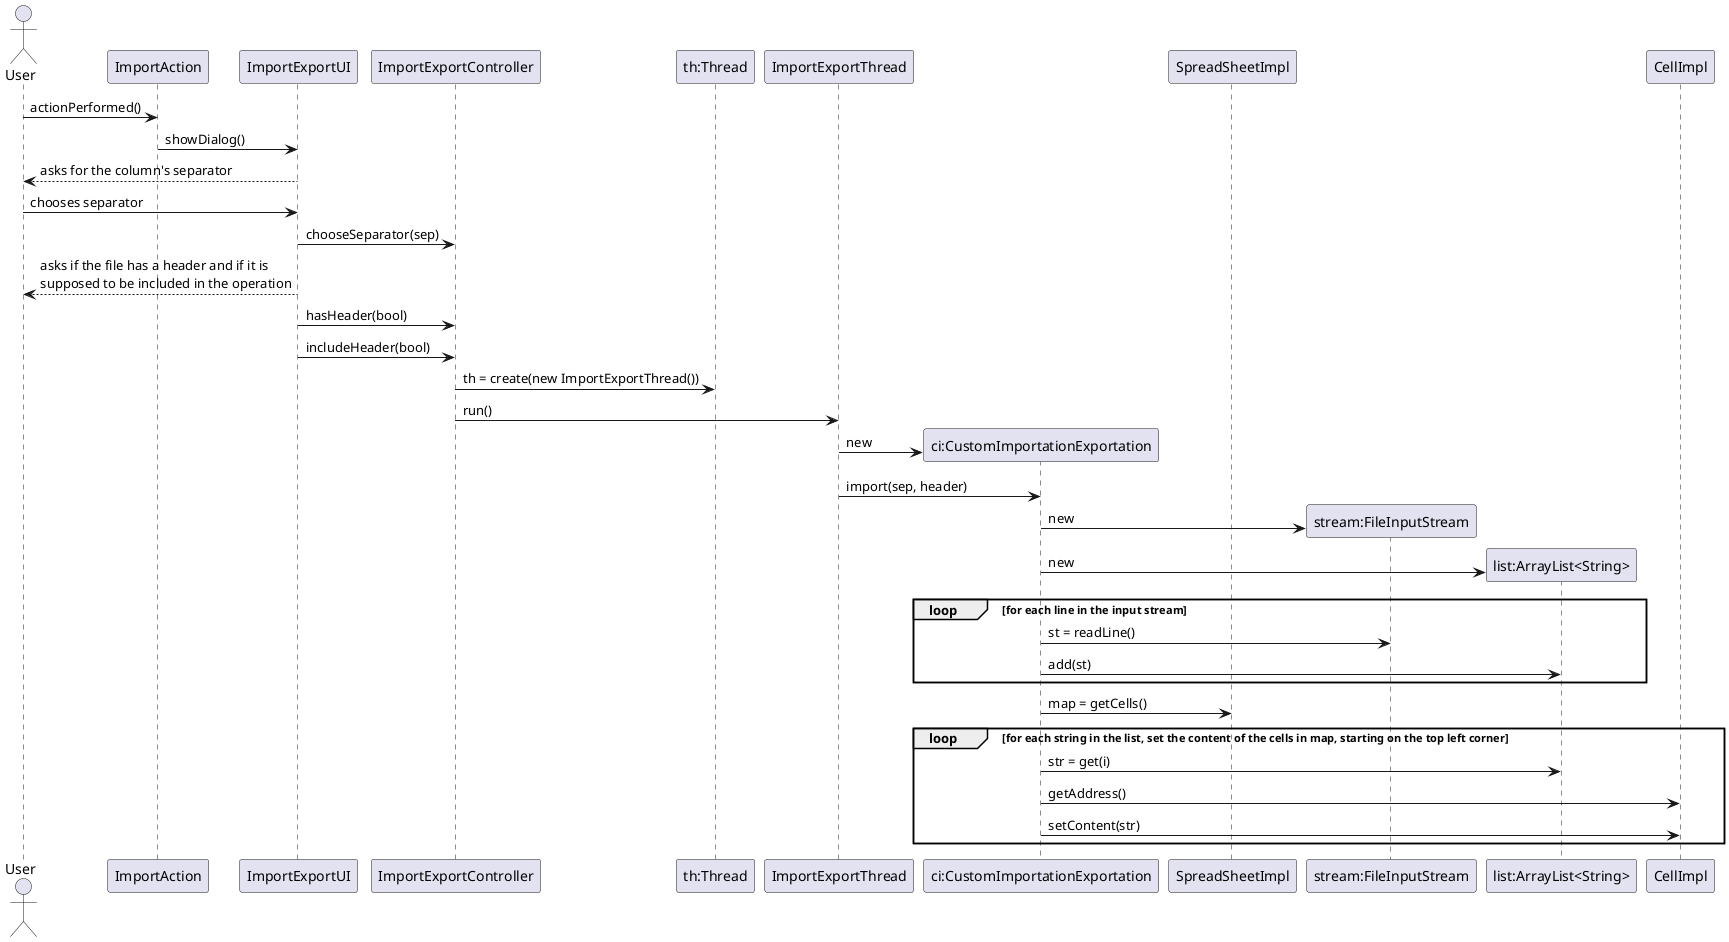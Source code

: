 @startuml doc-files/import_from_text_file_ipc04_01.png
 actor User
 participant "ImportAction" as iea
 participant "ImportExportUI" as ui
 participant "ImportExportController" as ctrl
 participant "th:Thread" as th
 participant "ImportExportThread" as thr
 participant "ci:CustomImportationExportation" as cie
 participant "SpreadSheetImpl" as ssi
 participant "stream:FileInputStream" as fis
 participant "list:ArrayList<String>" as list

User -> iea : actionPerformed()
iea -> ui : showDialog()
User <-- ui : asks for the column's separator
User -> ui : chooses separator
ui -> ctrl : chooseSeparator(sep)
User <-- ui : asks if the file has a header and if it is \nsupposed to be included in the operation
ui -> ctrl : hasHeader(bool)
ui -> ctrl : includeHeader(bool)
ctrl -> th : th = create(new ImportExportThread())
ctrl -> thr : run()
create cie
thr -> cie : new
thr -> cie : import(sep, header)
create fis
cie -> fis : new
create list
cie -> list : new

loop for each line in the input stream
cie -> fis : st = readLine()
cie -> list : add(st)
end loop

cie -> ssi : map = getCells()

loop for each string in the list, set the content of the cells in map, starting on the top left corner
cie -> list : str = get(i)
cie -> CellImpl : getAddress()
cie -> CellImpl : setContent(str)
end loop

@enduml